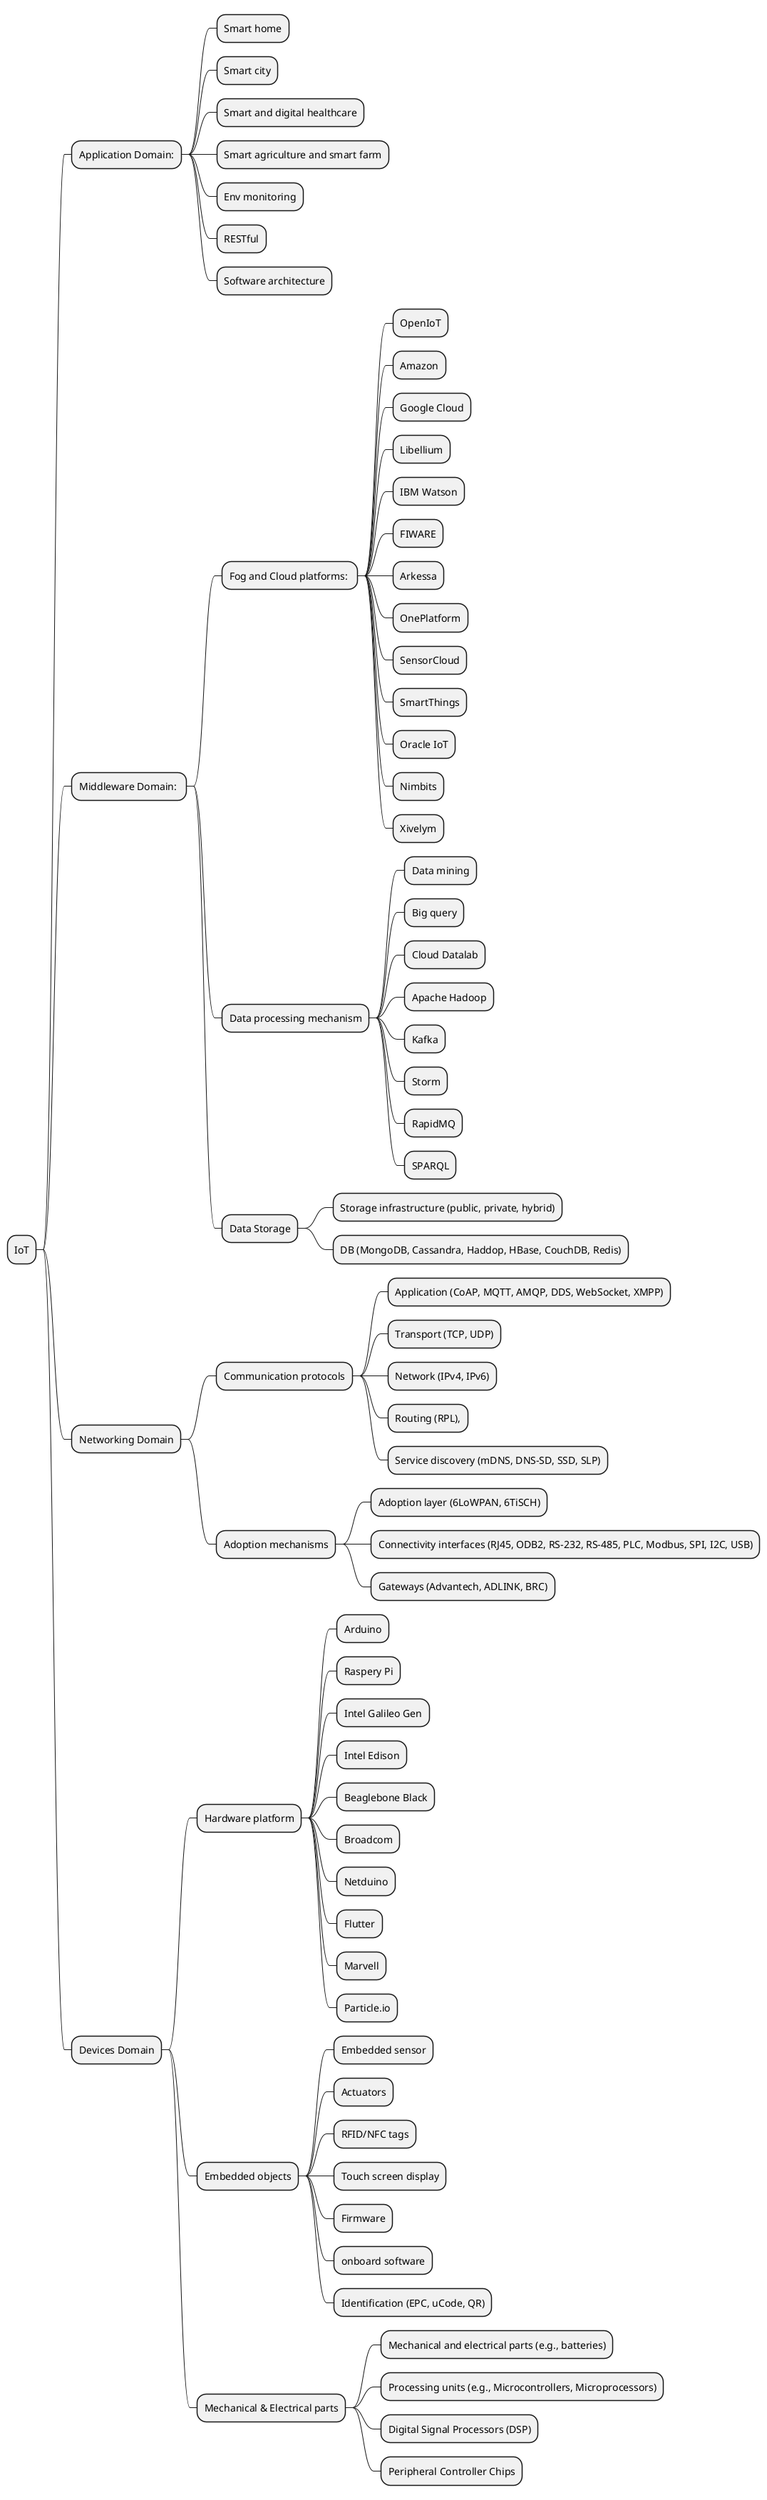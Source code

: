 @startmindmap iot_categories
+ IoT
++ Application Domain:
+++ Smart home
+++ Smart city
+++ Smart and digital healthcare
+++ Smart agriculture and smart farm
+++ Env monitoring
+++ RESTful
+++ Software architecture
++ Middleware Domain: 
+++ Fog and Cloud platforms: 
++++ OpenIoT
++++ Amazon
++++ Google Cloud
++++ Libellium
++++ IBM Watson
++++ FIWARE
++++ Arkessa
++++ OnePlatform
++++ SensorCloud
++++ SmartThings
++++ Oracle IoT
++++ Nimbits
++++ Xivelym
+++ Data processing mechanism
++++ Data mining
++++ Big query
++++ Cloud Datalab
++++ Apache Hadoop
++++ Kafka
++++ Storm
++++ RapidMQ
++++ SPARQL
+++ Data Storage
++++ Storage infrastructure (public, private, hybrid)
++++ DB (MongoDB, Cassandra, Haddop, HBase, CouchDB, Redis)
++ Networking Domain
+++ Communication protocols
++++ Application (CoAP, MQTT, AMQP, DDS, WebSocket, XMPP)
++++ Transport (TCP, UDP)
++++ Network (IPv4, IPv6)
++++ Routing (RPL),
++++ Service discovery (mDNS, DNS-SD, SSD, SLP)
+++ Adoption mechanisms
++++ Adoption layer (6LoWPAN, 6TiSCH)
++++ Connectivity interfaces (RJ45, ODB2, RS-232, RS-485, PLC, Modbus, SPI, I2C, USB)
++++ Gateways (Advantech, ADLINK, BRC)
++ Devices Domain
+++ Hardware platform
++++ Arduino
++++ Raspery Pi
++++ Intel Galileo Gen
++++ Intel Edison
++++ Beaglebone Black
++++ Broadcom
++++ Netduino
++++ Flutter
++++ Marvell
++++ Particle.io
+++ Embedded objects
++++ Embedded sensor
++++ Actuators
++++ RFID/NFC tags
++++ Touch screen display
++++ Firmware
++++ onboard software
++++ Identification (EPC, uCode, QR)
+++ Mechanical & Electrical parts
++++ Mechanical and electrical parts (e.g., batteries)
++++ Processing units (e.g., Microcontrollers, Microprocessors)
++++ Digital Signal Processors (DSP)
++++ Peripheral Controller Chips
@endmindmap
